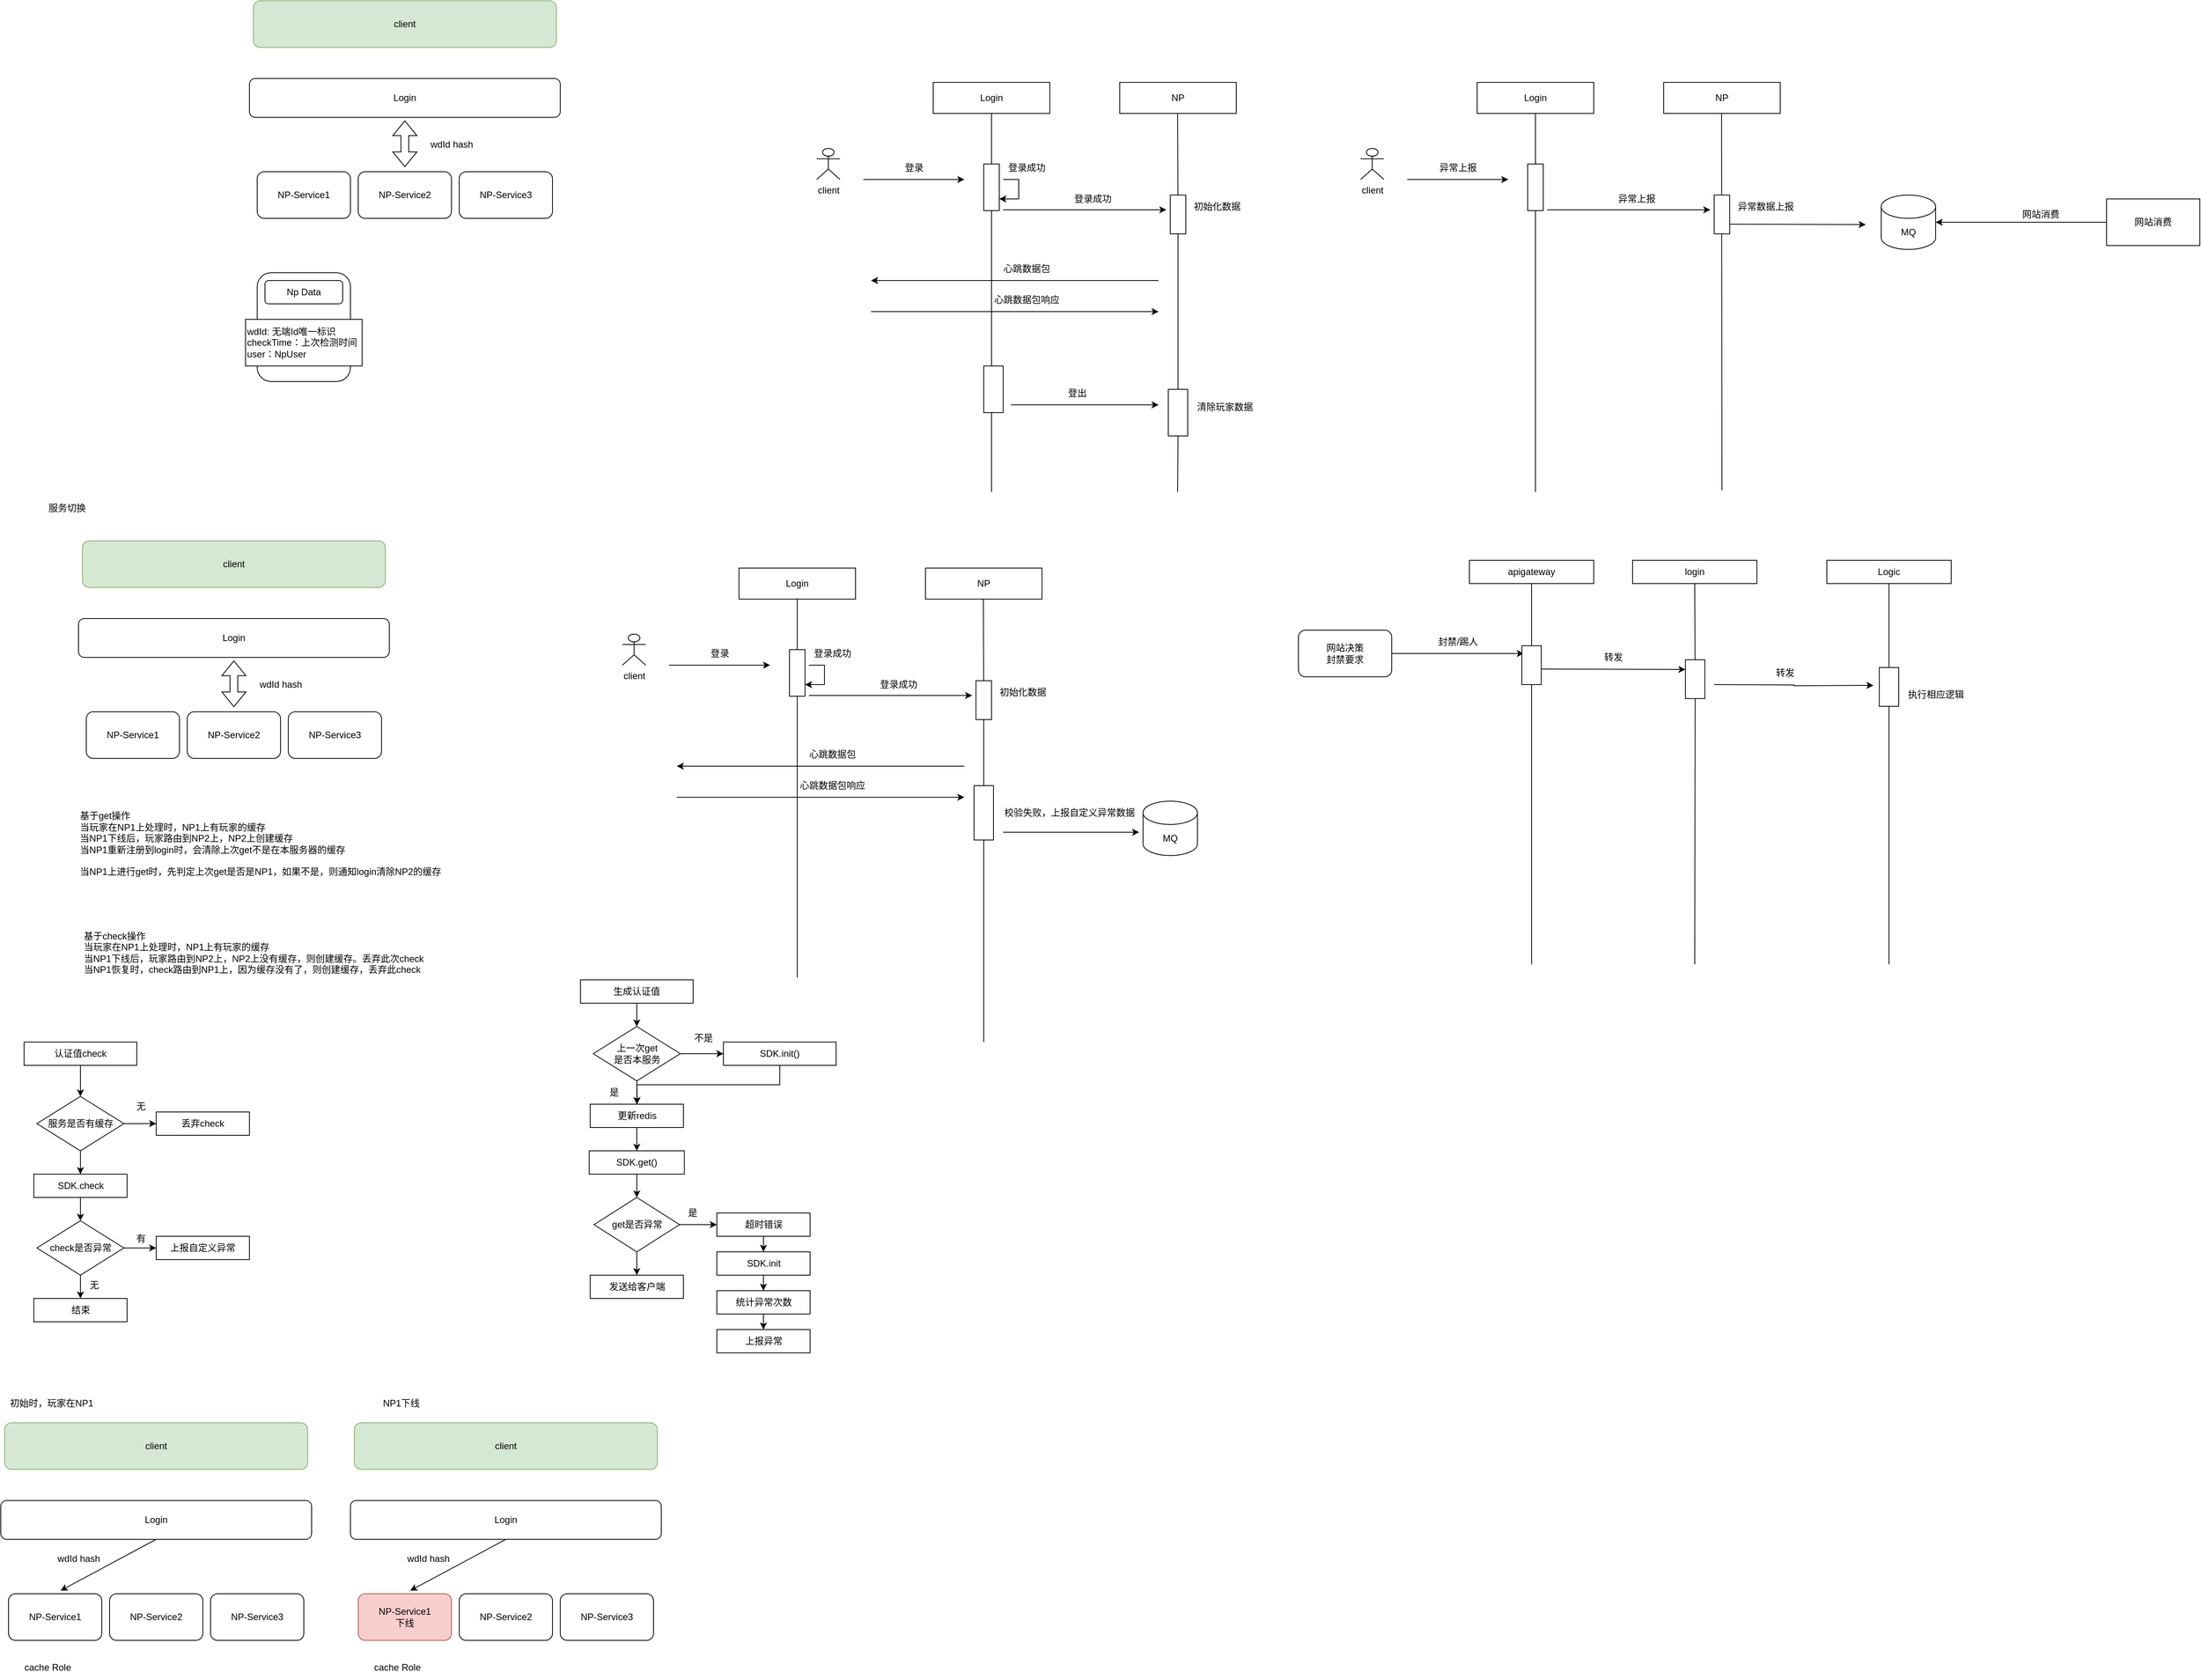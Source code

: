 <mxfile version="22.0.4" type="github">
  <diagram name="第 1 页" id="m8Y2bPKccs0BhpPyB7dn">
    <mxGraphModel dx="1434" dy="758" grid="1" gridSize="10" guides="1" tooltips="1" connect="1" arrows="1" fold="1" page="1" pageScale="1" pageWidth="4681" pageHeight="3300" math="0" shadow="0">
      <root>
        <mxCell id="0" />
        <mxCell id="1" parent="0" />
        <mxCell id="TbUIRS5alaqaaHzp_Mkm-1" value="Login" style="rounded=1;whiteSpace=wrap;html=1;" parent="1" vertex="1">
          <mxGeometry x="440" y="190" width="400" height="50" as="geometry" />
        </mxCell>
        <mxCell id="TbUIRS5alaqaaHzp_Mkm-2" value="NP-Service1" style="rounded=1;whiteSpace=wrap;html=1;" parent="1" vertex="1">
          <mxGeometry x="450" y="310" width="120" height="60" as="geometry" />
        </mxCell>
        <mxCell id="TbUIRS5alaqaaHzp_Mkm-3" value="NP-Service2" style="rounded=1;whiteSpace=wrap;html=1;" parent="1" vertex="1">
          <mxGeometry x="580" y="310" width="120" height="60" as="geometry" />
        </mxCell>
        <mxCell id="TbUIRS5alaqaaHzp_Mkm-4" value="NP-Service3" style="rounded=1;whiteSpace=wrap;html=1;" parent="1" vertex="1">
          <mxGeometry x="710" y="310" width="120" height="60" as="geometry" />
        </mxCell>
        <mxCell id="TbUIRS5alaqaaHzp_Mkm-6" value="" style="shape=flexArrow;endArrow=classic;startArrow=classic;html=1;rounded=0;entryX=0.5;entryY=1;entryDx=0;entryDy=0;" parent="1" edge="1">
          <mxGeometry width="100" height="100" relative="1" as="geometry">
            <mxPoint x="640" y="304" as="sourcePoint" />
            <mxPoint x="640" y="244" as="targetPoint" />
          </mxGeometry>
        </mxCell>
        <mxCell id="TbUIRS5alaqaaHzp_Mkm-7" value="wdId hash" style="text;html=1;align=center;verticalAlign=middle;resizable=0;points=[];autosize=1;strokeColor=none;fillColor=none;" parent="1" vertex="1">
          <mxGeometry x="660" y="260" width="80" height="30" as="geometry" />
        </mxCell>
        <mxCell id="TbUIRS5alaqaaHzp_Mkm-9" value="" style="rounded=1;whiteSpace=wrap;html=1;" parent="1" vertex="1">
          <mxGeometry x="450" y="440" width="120" height="140" as="geometry" />
        </mxCell>
        <mxCell id="TbUIRS5alaqaaHzp_Mkm-10" value="Np Data" style="rounded=1;whiteSpace=wrap;html=1;" parent="1" vertex="1">
          <mxGeometry x="460" y="450" width="100" height="30" as="geometry" />
        </mxCell>
        <mxCell id="TbUIRS5alaqaaHzp_Mkm-11" value="wdId: 无端Id唯一标识&lt;br&gt;checkTime：上次检测时间&lt;br&gt;user：NpUser" style="whiteSpace=wrap;html=1;align=left;" parent="1" vertex="1">
          <mxGeometry x="435" y="500" width="150" height="60" as="geometry" />
        </mxCell>
        <mxCell id="TbUIRS5alaqaaHzp_Mkm-13" value="Login" style="rounded=0;whiteSpace=wrap;html=1;" parent="1" vertex="1">
          <mxGeometry x="1320" y="195" width="150" height="40" as="geometry" />
        </mxCell>
        <mxCell id="TbUIRS5alaqaaHzp_Mkm-14" value="NP" style="rounded=0;whiteSpace=wrap;html=1;" parent="1" vertex="1">
          <mxGeometry x="1560" y="195" width="150" height="40" as="geometry" />
        </mxCell>
        <mxCell id="TbUIRS5alaqaaHzp_Mkm-15" value="client" style="shape=umlActor;verticalLabelPosition=bottom;verticalAlign=top;html=1;outlineConnect=0;" parent="1" vertex="1">
          <mxGeometry x="1170" y="280" width="30" height="40" as="geometry" />
        </mxCell>
        <mxCell id="TbUIRS5alaqaaHzp_Mkm-17" value="" style="endArrow=none;html=1;rounded=0;entryX=0.5;entryY=1;entryDx=0;entryDy=0;" parent="1" source="TbUIRS5alaqaaHzp_Mkm-20" target="TbUIRS5alaqaaHzp_Mkm-13" edge="1">
          <mxGeometry width="50" height="50" relative="1" as="geometry">
            <mxPoint x="1395" y="722" as="sourcePoint" />
            <mxPoint x="1430" y="560" as="targetPoint" />
          </mxGeometry>
        </mxCell>
        <mxCell id="TbUIRS5alaqaaHzp_Mkm-18" value="" style="endArrow=none;html=1;rounded=0;entryX=0.5;entryY=1;entryDx=0;entryDy=0;" parent="1" source="TbUIRS5alaqaaHzp_Mkm-26" edge="1">
          <mxGeometry width="50" height="50" relative="1" as="geometry">
            <mxPoint x="1634.5" y="722" as="sourcePoint" />
            <mxPoint x="1634.5" y="235" as="targetPoint" />
          </mxGeometry>
        </mxCell>
        <mxCell id="TbUIRS5alaqaaHzp_Mkm-21" value="" style="endArrow=none;html=1;rounded=0;entryX=0.5;entryY=1;entryDx=0;entryDy=0;" parent="1" target="TbUIRS5alaqaaHzp_Mkm-20" edge="1">
          <mxGeometry width="50" height="50" relative="1" as="geometry">
            <mxPoint x="1395" y="722" as="sourcePoint" />
            <mxPoint x="1395" y="235" as="targetPoint" />
          </mxGeometry>
        </mxCell>
        <mxCell id="TbUIRS5alaqaaHzp_Mkm-20" value="" style="rounded=0;whiteSpace=wrap;html=1;" parent="1" vertex="1">
          <mxGeometry x="1385" y="300" width="20" height="60" as="geometry" />
        </mxCell>
        <mxCell id="TbUIRS5alaqaaHzp_Mkm-22" value="" style="endArrow=classic;html=1;rounded=0;" parent="1" edge="1">
          <mxGeometry width="50" height="50" relative="1" as="geometry">
            <mxPoint x="1230" y="320" as="sourcePoint" />
            <mxPoint x="1360" y="320" as="targetPoint" />
          </mxGeometry>
        </mxCell>
        <mxCell id="TbUIRS5alaqaaHzp_Mkm-23" value="登录" style="text;html=1;align=center;verticalAlign=middle;resizable=0;points=[];autosize=1;strokeColor=none;fillColor=none;" parent="1" vertex="1">
          <mxGeometry x="1270" y="290" width="50" height="30" as="geometry" />
        </mxCell>
        <mxCell id="TbUIRS5alaqaaHzp_Mkm-24" value="" style="endArrow=classic;html=1;rounded=0;edgeStyle=elbowEdgeStyle;entryX=1;entryY=0.75;entryDx=0;entryDy=0;" parent="1" target="TbUIRS5alaqaaHzp_Mkm-20" edge="1">
          <mxGeometry width="50" height="50" relative="1" as="geometry">
            <mxPoint x="1410" y="320" as="sourcePoint" />
            <mxPoint x="1440" y="350" as="targetPoint" />
            <Array as="points">
              <mxPoint x="1430" y="330" />
            </Array>
          </mxGeometry>
        </mxCell>
        <mxCell id="TbUIRS5alaqaaHzp_Mkm-25" value="登录成功" style="text;html=1;align=center;verticalAlign=middle;resizable=0;points=[];autosize=1;strokeColor=none;fillColor=none;" parent="1" vertex="1">
          <mxGeometry x="1405" y="290" width="70" height="30" as="geometry" />
        </mxCell>
        <mxCell id="TbUIRS5alaqaaHzp_Mkm-27" value="" style="endArrow=none;html=1;rounded=0;entryX=0.5;entryY=1;entryDx=0;entryDy=0;" parent="1" source="TbUIRS5alaqaaHzp_Mkm-40" target="TbUIRS5alaqaaHzp_Mkm-26" edge="1">
          <mxGeometry width="50" height="50" relative="1" as="geometry">
            <mxPoint x="1634.5" y="722" as="sourcePoint" />
            <mxPoint x="1634.5" y="235" as="targetPoint" />
          </mxGeometry>
        </mxCell>
        <mxCell id="TbUIRS5alaqaaHzp_Mkm-26" value="" style="rounded=0;whiteSpace=wrap;html=1;" parent="1" vertex="1">
          <mxGeometry x="1625" y="340" width="20" height="50" as="geometry" />
        </mxCell>
        <mxCell id="TbUIRS5alaqaaHzp_Mkm-28" value="" style="endArrow=classic;html=1;rounded=0;" parent="1" edge="1">
          <mxGeometry width="50" height="50" relative="1" as="geometry">
            <mxPoint x="1410" y="359" as="sourcePoint" />
            <mxPoint x="1620" y="359" as="targetPoint" />
          </mxGeometry>
        </mxCell>
        <mxCell id="TbUIRS5alaqaaHzp_Mkm-29" value="登录成功" style="text;html=1;align=center;verticalAlign=middle;resizable=0;points=[];autosize=1;strokeColor=none;fillColor=none;" parent="1" vertex="1">
          <mxGeometry x="1490" y="330" width="70" height="30" as="geometry" />
        </mxCell>
        <mxCell id="TbUIRS5alaqaaHzp_Mkm-30" value="初始化数据" style="text;html=1;align=center;verticalAlign=middle;resizable=0;points=[];autosize=1;strokeColor=none;fillColor=none;" parent="1" vertex="1">
          <mxGeometry x="1645" y="340" width="80" height="30" as="geometry" />
        </mxCell>
        <mxCell id="TbUIRS5alaqaaHzp_Mkm-31" value="" style="endArrow=classic;html=1;rounded=0;" parent="1" edge="1">
          <mxGeometry width="50" height="50" relative="1" as="geometry">
            <mxPoint x="1610" y="450" as="sourcePoint" />
            <mxPoint x="1240" y="450" as="targetPoint" />
          </mxGeometry>
        </mxCell>
        <mxCell id="TbUIRS5alaqaaHzp_Mkm-32" value="心跳数据包" style="text;html=1;align=center;verticalAlign=middle;resizable=0;points=[];autosize=1;strokeColor=none;fillColor=none;" parent="1" vertex="1">
          <mxGeometry x="1400" y="420" width="80" height="30" as="geometry" />
        </mxCell>
        <mxCell id="TbUIRS5alaqaaHzp_Mkm-33" value="" style="endArrow=classic;html=1;rounded=0;" parent="1" edge="1">
          <mxGeometry width="50" height="50" relative="1" as="geometry">
            <mxPoint x="1240" y="490" as="sourcePoint" />
            <mxPoint x="1610" y="490" as="targetPoint" />
          </mxGeometry>
        </mxCell>
        <mxCell id="TbUIRS5alaqaaHzp_Mkm-34" value="心跳数据包响应" style="text;html=1;align=center;verticalAlign=middle;resizable=0;points=[];autosize=1;strokeColor=none;fillColor=none;" parent="1" vertex="1">
          <mxGeometry x="1385" y="460" width="110" height="30" as="geometry" />
        </mxCell>
        <mxCell id="TbUIRS5alaqaaHzp_Mkm-36" value="" style="rounded=0;whiteSpace=wrap;html=1;" parent="1" vertex="1">
          <mxGeometry x="1385" y="560" width="25" height="60" as="geometry" />
        </mxCell>
        <mxCell id="TbUIRS5alaqaaHzp_Mkm-38" value="" style="endArrow=classic;html=1;rounded=0;" parent="1" edge="1">
          <mxGeometry width="50" height="50" relative="1" as="geometry">
            <mxPoint x="1420" y="610" as="sourcePoint" />
            <mxPoint x="1610" y="610" as="targetPoint" />
          </mxGeometry>
        </mxCell>
        <mxCell id="TbUIRS5alaqaaHzp_Mkm-39" value="登出" style="text;html=1;align=center;verticalAlign=middle;resizable=0;points=[];autosize=1;strokeColor=none;fillColor=none;" parent="1" vertex="1">
          <mxGeometry x="1480" y="580" width="50" height="30" as="geometry" />
        </mxCell>
        <mxCell id="TbUIRS5alaqaaHzp_Mkm-42" value="" style="endArrow=none;html=1;rounded=0;entryX=0.5;entryY=1;entryDx=0;entryDy=0;" parent="1" target="TbUIRS5alaqaaHzp_Mkm-40" edge="1">
          <mxGeometry width="50" height="50" relative="1" as="geometry">
            <mxPoint x="1634.5" y="722" as="sourcePoint" />
            <mxPoint x="1635" y="390" as="targetPoint" />
          </mxGeometry>
        </mxCell>
        <mxCell id="TbUIRS5alaqaaHzp_Mkm-40" value="" style="rounded=0;whiteSpace=wrap;html=1;" parent="1" vertex="1">
          <mxGeometry x="1622.5" y="590" width="25" height="60" as="geometry" />
        </mxCell>
        <mxCell id="TbUIRS5alaqaaHzp_Mkm-43" value="清除玩家数据" style="text;html=1;align=center;verticalAlign=middle;resizable=0;points=[];autosize=1;strokeColor=none;fillColor=none;" parent="1" vertex="1">
          <mxGeometry x="1645" y="598" width="100" height="30" as="geometry" />
        </mxCell>
        <mxCell id="TbUIRS5alaqaaHzp_Mkm-45" value="client" style="rounded=1;whiteSpace=wrap;html=1;fillColor=#d5e8d4;strokeColor=#82b366;" parent="1" vertex="1">
          <mxGeometry x="445" y="90" width="390" height="60" as="geometry" />
        </mxCell>
        <mxCell id="3ECNFXFE3xswvJg45IEQ-1" value="Login" style="rounded=0;whiteSpace=wrap;html=1;" vertex="1" parent="1">
          <mxGeometry x="2020" y="195" width="150" height="40" as="geometry" />
        </mxCell>
        <mxCell id="3ECNFXFE3xswvJg45IEQ-2" value="NP" style="rounded=0;whiteSpace=wrap;html=1;" vertex="1" parent="1">
          <mxGeometry x="2260" y="195" width="150" height="40" as="geometry" />
        </mxCell>
        <mxCell id="3ECNFXFE3xswvJg45IEQ-3" value="client" style="shape=umlActor;verticalLabelPosition=bottom;verticalAlign=top;html=1;outlineConnect=0;" vertex="1" parent="1">
          <mxGeometry x="1870" y="280" width="30" height="40" as="geometry" />
        </mxCell>
        <mxCell id="3ECNFXFE3xswvJg45IEQ-4" value="" style="endArrow=none;html=1;rounded=0;entryX=0.5;entryY=1;entryDx=0;entryDy=0;" edge="1" parent="1" source="3ECNFXFE3xswvJg45IEQ-7" target="3ECNFXFE3xswvJg45IEQ-1">
          <mxGeometry width="50" height="50" relative="1" as="geometry">
            <mxPoint x="2095" y="722" as="sourcePoint" />
            <mxPoint x="2130" y="560" as="targetPoint" />
          </mxGeometry>
        </mxCell>
        <mxCell id="3ECNFXFE3xswvJg45IEQ-5" value="" style="endArrow=none;html=1;rounded=0;entryX=0.5;entryY=1;entryDx=0;entryDy=0;" edge="1" parent="1">
          <mxGeometry width="50" height="50" relative="1" as="geometry">
            <mxPoint x="2335" y="720" as="sourcePoint" />
            <mxPoint x="2334.5" y="235" as="targetPoint" />
          </mxGeometry>
        </mxCell>
        <mxCell id="3ECNFXFE3xswvJg45IEQ-6" value="" style="endArrow=none;html=1;rounded=0;entryX=0.5;entryY=1;entryDx=0;entryDy=0;" edge="1" parent="1" target="3ECNFXFE3xswvJg45IEQ-7">
          <mxGeometry width="50" height="50" relative="1" as="geometry">
            <mxPoint x="2095" y="722" as="sourcePoint" />
            <mxPoint x="2095" y="235" as="targetPoint" />
          </mxGeometry>
        </mxCell>
        <mxCell id="3ECNFXFE3xswvJg45IEQ-7" value="" style="rounded=0;whiteSpace=wrap;html=1;" vertex="1" parent="1">
          <mxGeometry x="2085" y="300" width="20" height="60" as="geometry" />
        </mxCell>
        <mxCell id="3ECNFXFE3xswvJg45IEQ-8" value="" style="endArrow=classic;html=1;rounded=0;" edge="1" parent="1">
          <mxGeometry width="50" height="50" relative="1" as="geometry">
            <mxPoint x="1930" y="320" as="sourcePoint" />
            <mxPoint x="2060" y="320" as="targetPoint" />
          </mxGeometry>
        </mxCell>
        <mxCell id="3ECNFXFE3xswvJg45IEQ-9" value="异常上报" style="text;html=1;align=center;verticalAlign=middle;resizable=0;points=[];autosize=1;strokeColor=none;fillColor=none;" vertex="1" parent="1">
          <mxGeometry x="1960" y="290" width="70" height="30" as="geometry" />
        </mxCell>
        <mxCell id="3ECNFXFE3xswvJg45IEQ-13" value="" style="rounded=0;whiteSpace=wrap;html=1;" vertex="1" parent="1">
          <mxGeometry x="2325" y="340" width="20" height="50" as="geometry" />
        </mxCell>
        <mxCell id="3ECNFXFE3xswvJg45IEQ-14" value="" style="endArrow=classic;html=1;rounded=0;" edge="1" parent="1">
          <mxGeometry width="50" height="50" relative="1" as="geometry">
            <mxPoint x="2110" y="359" as="sourcePoint" />
            <mxPoint x="2320" y="359" as="targetPoint" />
          </mxGeometry>
        </mxCell>
        <mxCell id="3ECNFXFE3xswvJg45IEQ-15" value="异常上报" style="text;html=1;align=center;verticalAlign=middle;resizable=0;points=[];autosize=1;strokeColor=none;fillColor=none;" vertex="1" parent="1">
          <mxGeometry x="2190" y="330" width="70" height="30" as="geometry" />
        </mxCell>
        <mxCell id="3ECNFXFE3xswvJg45IEQ-16" value="异常数据上报" style="text;html=1;align=center;verticalAlign=middle;resizable=0;points=[];autosize=1;strokeColor=none;fillColor=none;" vertex="1" parent="1">
          <mxGeometry x="2341" y="340" width="100" height="30" as="geometry" />
        </mxCell>
        <mxCell id="3ECNFXFE3xswvJg45IEQ-27" value="" style="endArrow=classic;html=1;rounded=0;exitX=1;exitY=0.75;exitDx=0;exitDy=0;" edge="1" parent="1" source="3ECNFXFE3xswvJg45IEQ-13">
          <mxGeometry width="50" height="50" relative="1" as="geometry">
            <mxPoint x="2460" y="440" as="sourcePoint" />
            <mxPoint x="2520" y="378" as="targetPoint" />
          </mxGeometry>
        </mxCell>
        <mxCell id="3ECNFXFE3xswvJg45IEQ-28" value="MQ" style="shape=cylinder3;whiteSpace=wrap;html=1;boundedLbl=1;backgroundOutline=1;size=15;" vertex="1" parent="1">
          <mxGeometry x="2540" y="340" width="70" height="70" as="geometry" />
        </mxCell>
        <mxCell id="3ECNFXFE3xswvJg45IEQ-30" style="edgeStyle=orthogonalEdgeStyle;rounded=0;orthogonalLoop=1;jettySize=auto;html=1;exitX=0;exitY=0.5;exitDx=0;exitDy=0;" edge="1" parent="1" source="3ECNFXFE3xswvJg45IEQ-29" target="3ECNFXFE3xswvJg45IEQ-28">
          <mxGeometry relative="1" as="geometry">
            <Array as="points">
              <mxPoint x="2830" y="375" />
            </Array>
          </mxGeometry>
        </mxCell>
        <mxCell id="3ECNFXFE3xswvJg45IEQ-29" value="网站消费" style="rounded=0;whiteSpace=wrap;html=1;" vertex="1" parent="1">
          <mxGeometry x="2830" y="345" width="120" height="60" as="geometry" />
        </mxCell>
        <mxCell id="3ECNFXFE3xswvJg45IEQ-31" value="网站消费" style="text;html=1;align=center;verticalAlign=middle;resizable=0;points=[];autosize=1;strokeColor=none;fillColor=none;" vertex="1" parent="1">
          <mxGeometry x="2710" y="350" width="70" height="30" as="geometry" />
        </mxCell>
        <mxCell id="3ECNFXFE3xswvJg45IEQ-35" style="edgeStyle=orthogonalEdgeStyle;rounded=0;orthogonalLoop=1;jettySize=auto;html=1;exitX=1;exitY=0.5;exitDx=0;exitDy=0;" edge="1" parent="1" source="3ECNFXFE3xswvJg45IEQ-32">
          <mxGeometry relative="1" as="geometry">
            <mxPoint x="2080" y="930" as="targetPoint" />
          </mxGeometry>
        </mxCell>
        <mxCell id="3ECNFXFE3xswvJg45IEQ-32" value="网站决策&lt;br&gt;封禁要求" style="rounded=1;whiteSpace=wrap;html=1;" vertex="1" parent="1">
          <mxGeometry x="1790" y="900" width="120" height="60" as="geometry" />
        </mxCell>
        <mxCell id="3ECNFXFE3xswvJg45IEQ-33" value="apigateway" style="rounded=0;whiteSpace=wrap;html=1;" vertex="1" parent="1">
          <mxGeometry x="2010" y="810" width="160" height="30" as="geometry" />
        </mxCell>
        <mxCell id="3ECNFXFE3xswvJg45IEQ-34" value="" style="endArrow=none;html=1;rounded=0;entryX=0.5;entryY=1;entryDx=0;entryDy=0;" edge="1" parent="1" source="3ECNFXFE3xswvJg45IEQ-42" target="3ECNFXFE3xswvJg45IEQ-33">
          <mxGeometry width="50" height="50" relative="1" as="geometry">
            <mxPoint x="2090" y="1330" as="sourcePoint" />
            <mxPoint x="2060" y="1010" as="targetPoint" />
          </mxGeometry>
        </mxCell>
        <mxCell id="3ECNFXFE3xswvJg45IEQ-36" value="login" style="rounded=0;whiteSpace=wrap;html=1;" vertex="1" parent="1">
          <mxGeometry x="2220" y="810" width="160" height="30" as="geometry" />
        </mxCell>
        <mxCell id="3ECNFXFE3xswvJg45IEQ-37" value="" style="endArrow=none;html=1;rounded=0;entryX=0.5;entryY=1;entryDx=0;entryDy=0;" edge="1" parent="1" target="3ECNFXFE3xswvJg45IEQ-36" source="3ECNFXFE3xswvJg45IEQ-45">
          <mxGeometry width="50" height="50" relative="1" as="geometry">
            <mxPoint x="2300" y="1330" as="sourcePoint" />
            <mxPoint x="2270" y="1010" as="targetPoint" />
          </mxGeometry>
        </mxCell>
        <mxCell id="3ECNFXFE3xswvJg45IEQ-39" value="Logic" style="rounded=0;whiteSpace=wrap;html=1;" vertex="1" parent="1">
          <mxGeometry x="2470" y="810" width="160" height="30" as="geometry" />
        </mxCell>
        <mxCell id="3ECNFXFE3xswvJg45IEQ-40" value="" style="endArrow=none;html=1;rounded=0;entryX=0.5;entryY=1;entryDx=0;entryDy=0;" edge="1" parent="1" target="3ECNFXFE3xswvJg45IEQ-39">
          <mxGeometry width="50" height="50" relative="1" as="geometry">
            <mxPoint x="2550" y="1330" as="sourcePoint" />
            <mxPoint x="2520" y="1010" as="targetPoint" />
          </mxGeometry>
        </mxCell>
        <mxCell id="3ECNFXFE3xswvJg45IEQ-41" value="封禁/踢人" style="text;html=1;align=center;verticalAlign=middle;resizable=0;points=[];autosize=1;strokeColor=none;fillColor=none;" vertex="1" parent="1">
          <mxGeometry x="1960" y="900" width="70" height="30" as="geometry" />
        </mxCell>
        <mxCell id="3ECNFXFE3xswvJg45IEQ-43" value="" style="endArrow=none;html=1;rounded=0;entryX=0.5;entryY=1;entryDx=0;entryDy=0;" edge="1" parent="1" target="3ECNFXFE3xswvJg45IEQ-42">
          <mxGeometry width="50" height="50" relative="1" as="geometry">
            <mxPoint x="2090" y="1330" as="sourcePoint" />
            <mxPoint x="2090" y="840" as="targetPoint" />
          </mxGeometry>
        </mxCell>
        <mxCell id="3ECNFXFE3xswvJg45IEQ-42" value="" style="rounded=0;whiteSpace=wrap;html=1;" vertex="1" parent="1">
          <mxGeometry x="2077.5" y="920" width="25" height="50" as="geometry" />
        </mxCell>
        <mxCell id="3ECNFXFE3xswvJg45IEQ-44" style="edgeStyle=orthogonalEdgeStyle;rounded=0;orthogonalLoop=1;jettySize=auto;html=1;exitX=1;exitY=0.5;exitDx=0;exitDy=0;entryX=0;entryY=0.25;entryDx=0;entryDy=0;" edge="1" parent="1" target="3ECNFXFE3xswvJg45IEQ-45">
          <mxGeometry relative="1" as="geometry">
            <mxPoint x="2272.5" y="950" as="targetPoint" />
            <mxPoint x="2102.5" y="950" as="sourcePoint" />
          </mxGeometry>
        </mxCell>
        <mxCell id="3ECNFXFE3xswvJg45IEQ-47" value="" style="endArrow=none;html=1;rounded=0;entryX=0.5;entryY=1;entryDx=0;entryDy=0;" edge="1" parent="1" target="3ECNFXFE3xswvJg45IEQ-45">
          <mxGeometry width="50" height="50" relative="1" as="geometry">
            <mxPoint x="2300" y="1330" as="sourcePoint" />
            <mxPoint x="2300" y="840" as="targetPoint" />
          </mxGeometry>
        </mxCell>
        <mxCell id="3ECNFXFE3xswvJg45IEQ-45" value="" style="rounded=0;whiteSpace=wrap;html=1;" vertex="1" parent="1">
          <mxGeometry x="2288" y="938" width="25" height="50" as="geometry" />
        </mxCell>
        <mxCell id="3ECNFXFE3xswvJg45IEQ-48" value="" style="rounded=0;whiteSpace=wrap;html=1;" vertex="1" parent="1">
          <mxGeometry x="2537.5" y="948" width="25" height="50" as="geometry" />
        </mxCell>
        <mxCell id="3ECNFXFE3xswvJg45IEQ-49" value="转发" style="text;html=1;align=center;verticalAlign=middle;resizable=0;points=[];autosize=1;strokeColor=none;fillColor=none;" vertex="1" parent="1">
          <mxGeometry x="2170" y="920" width="50" height="30" as="geometry" />
        </mxCell>
        <mxCell id="3ECNFXFE3xswvJg45IEQ-51" style="edgeStyle=orthogonalEdgeStyle;rounded=0;orthogonalLoop=1;jettySize=auto;html=1;exitX=1;exitY=0.5;exitDx=0;exitDy=0;" edge="1" parent="1">
          <mxGeometry relative="1" as="geometry">
            <mxPoint x="2530" y="971" as="targetPoint" />
            <mxPoint x="2325" y="970" as="sourcePoint" />
          </mxGeometry>
        </mxCell>
        <mxCell id="3ECNFXFE3xswvJg45IEQ-52" value="转发" style="text;html=1;align=center;verticalAlign=middle;resizable=0;points=[];autosize=1;strokeColor=none;fillColor=none;" vertex="1" parent="1">
          <mxGeometry x="2391" y="940" width="50" height="30" as="geometry" />
        </mxCell>
        <mxCell id="3ECNFXFE3xswvJg45IEQ-53" value="执行相应逻辑" style="text;html=1;align=center;verticalAlign=middle;resizable=0;points=[];autosize=1;strokeColor=none;fillColor=none;" vertex="1" parent="1">
          <mxGeometry x="2560" y="968" width="100" height="30" as="geometry" />
        </mxCell>
        <mxCell id="3ECNFXFE3xswvJg45IEQ-54" value="Login" style="rounded=0;whiteSpace=wrap;html=1;" vertex="1" parent="1">
          <mxGeometry x="1070" y="820" width="150" height="40" as="geometry" />
        </mxCell>
        <mxCell id="3ECNFXFE3xswvJg45IEQ-55" value="NP" style="rounded=0;whiteSpace=wrap;html=1;" vertex="1" parent="1">
          <mxGeometry x="1310" y="820" width="150" height="40" as="geometry" />
        </mxCell>
        <mxCell id="3ECNFXFE3xswvJg45IEQ-56" value="client" style="shape=umlActor;verticalLabelPosition=bottom;verticalAlign=top;html=1;outlineConnect=0;" vertex="1" parent="1">
          <mxGeometry x="920" y="905" width="30" height="40" as="geometry" />
        </mxCell>
        <mxCell id="3ECNFXFE3xswvJg45IEQ-57" value="" style="endArrow=none;html=1;rounded=0;entryX=0.5;entryY=1;entryDx=0;entryDy=0;" edge="1" parent="1" source="3ECNFXFE3xswvJg45IEQ-60" target="3ECNFXFE3xswvJg45IEQ-54">
          <mxGeometry width="50" height="50" relative="1" as="geometry">
            <mxPoint x="1145" y="1347" as="sourcePoint" />
            <mxPoint x="1180" y="1185" as="targetPoint" />
          </mxGeometry>
        </mxCell>
        <mxCell id="3ECNFXFE3xswvJg45IEQ-58" value="" style="endArrow=none;html=1;rounded=0;entryX=0.5;entryY=1;entryDx=0;entryDy=0;" edge="1" parent="1" source="3ECNFXFE3xswvJg45IEQ-66">
          <mxGeometry width="50" height="50" relative="1" as="geometry">
            <mxPoint x="1384.5" y="1347" as="sourcePoint" />
            <mxPoint x="1384.5" y="860" as="targetPoint" />
          </mxGeometry>
        </mxCell>
        <mxCell id="3ECNFXFE3xswvJg45IEQ-59" value="" style="endArrow=none;html=1;rounded=0;entryX=0.5;entryY=1;entryDx=0;entryDy=0;" edge="1" parent="1" target="3ECNFXFE3xswvJg45IEQ-60">
          <mxGeometry width="50" height="50" relative="1" as="geometry">
            <mxPoint x="1145" y="1347" as="sourcePoint" />
            <mxPoint x="1145" y="860" as="targetPoint" />
          </mxGeometry>
        </mxCell>
        <mxCell id="3ECNFXFE3xswvJg45IEQ-60" value="" style="rounded=0;whiteSpace=wrap;html=1;" vertex="1" parent="1">
          <mxGeometry x="1135" y="925" width="20" height="60" as="geometry" />
        </mxCell>
        <mxCell id="3ECNFXFE3xswvJg45IEQ-61" value="" style="endArrow=classic;html=1;rounded=0;" edge="1" parent="1">
          <mxGeometry width="50" height="50" relative="1" as="geometry">
            <mxPoint x="980" y="945" as="sourcePoint" />
            <mxPoint x="1110" y="945" as="targetPoint" />
          </mxGeometry>
        </mxCell>
        <mxCell id="3ECNFXFE3xswvJg45IEQ-62" value="登录" style="text;html=1;align=center;verticalAlign=middle;resizable=0;points=[];autosize=1;strokeColor=none;fillColor=none;" vertex="1" parent="1">
          <mxGeometry x="1020" y="915" width="50" height="30" as="geometry" />
        </mxCell>
        <mxCell id="3ECNFXFE3xswvJg45IEQ-63" value="" style="endArrow=classic;html=1;rounded=0;edgeStyle=elbowEdgeStyle;entryX=1;entryY=0.75;entryDx=0;entryDy=0;" edge="1" parent="1" target="3ECNFXFE3xswvJg45IEQ-60">
          <mxGeometry width="50" height="50" relative="1" as="geometry">
            <mxPoint x="1160" y="945" as="sourcePoint" />
            <mxPoint x="1190" y="975" as="targetPoint" />
            <Array as="points">
              <mxPoint x="1180" y="955" />
            </Array>
          </mxGeometry>
        </mxCell>
        <mxCell id="3ECNFXFE3xswvJg45IEQ-64" value="登录成功" style="text;html=1;align=center;verticalAlign=middle;resizable=0;points=[];autosize=1;strokeColor=none;fillColor=none;" vertex="1" parent="1">
          <mxGeometry x="1155" y="915" width="70" height="30" as="geometry" />
        </mxCell>
        <mxCell id="3ECNFXFE3xswvJg45IEQ-65" value="" style="endArrow=none;html=1;rounded=0;entryX=0.5;entryY=1;entryDx=0;entryDy=0;" edge="1" parent="1" source="3ECNFXFE3xswvJg45IEQ-80" target="3ECNFXFE3xswvJg45IEQ-66">
          <mxGeometry width="50" height="50" relative="1" as="geometry">
            <mxPoint x="1385" y="1430" as="sourcePoint" />
            <mxPoint x="1384.5" y="860" as="targetPoint" />
          </mxGeometry>
        </mxCell>
        <mxCell id="3ECNFXFE3xswvJg45IEQ-66" value="" style="rounded=0;whiteSpace=wrap;html=1;" vertex="1" parent="1">
          <mxGeometry x="1375" y="965" width="20" height="50" as="geometry" />
        </mxCell>
        <mxCell id="3ECNFXFE3xswvJg45IEQ-67" value="" style="endArrow=classic;html=1;rounded=0;" edge="1" parent="1">
          <mxGeometry width="50" height="50" relative="1" as="geometry">
            <mxPoint x="1160" y="984" as="sourcePoint" />
            <mxPoint x="1370" y="984" as="targetPoint" />
          </mxGeometry>
        </mxCell>
        <mxCell id="3ECNFXFE3xswvJg45IEQ-68" value="登录成功" style="text;html=1;align=center;verticalAlign=middle;resizable=0;points=[];autosize=1;strokeColor=none;fillColor=none;" vertex="1" parent="1">
          <mxGeometry x="1240" y="955" width="70" height="30" as="geometry" />
        </mxCell>
        <mxCell id="3ECNFXFE3xswvJg45IEQ-69" value="初始化数据" style="text;html=1;align=center;verticalAlign=middle;resizable=0;points=[];autosize=1;strokeColor=none;fillColor=none;" vertex="1" parent="1">
          <mxGeometry x="1395" y="965" width="80" height="30" as="geometry" />
        </mxCell>
        <mxCell id="3ECNFXFE3xswvJg45IEQ-70" value="" style="endArrow=classic;html=1;rounded=0;" edge="1" parent="1">
          <mxGeometry width="50" height="50" relative="1" as="geometry">
            <mxPoint x="1360" y="1075" as="sourcePoint" />
            <mxPoint x="990" y="1075" as="targetPoint" />
          </mxGeometry>
        </mxCell>
        <mxCell id="3ECNFXFE3xswvJg45IEQ-71" value="心跳数据包" style="text;html=1;align=center;verticalAlign=middle;resizable=0;points=[];autosize=1;strokeColor=none;fillColor=none;" vertex="1" parent="1">
          <mxGeometry x="1150" y="1045" width="80" height="30" as="geometry" />
        </mxCell>
        <mxCell id="3ECNFXFE3xswvJg45IEQ-72" value="" style="endArrow=classic;html=1;rounded=0;" edge="1" parent="1">
          <mxGeometry width="50" height="50" relative="1" as="geometry">
            <mxPoint x="990" y="1115" as="sourcePoint" />
            <mxPoint x="1360" y="1115" as="targetPoint" />
          </mxGeometry>
        </mxCell>
        <mxCell id="3ECNFXFE3xswvJg45IEQ-73" value="心跳数据包响应" style="text;html=1;align=center;verticalAlign=middle;resizable=0;points=[];autosize=1;strokeColor=none;fillColor=none;" vertex="1" parent="1">
          <mxGeometry x="1135" y="1085" width="110" height="30" as="geometry" />
        </mxCell>
        <mxCell id="3ECNFXFE3xswvJg45IEQ-81" value="" style="endArrow=none;html=1;rounded=0;entryX=0.5;entryY=1;entryDx=0;entryDy=0;" edge="1" parent="1" target="3ECNFXFE3xswvJg45IEQ-80">
          <mxGeometry width="50" height="50" relative="1" as="geometry">
            <mxPoint x="1385" y="1430" as="sourcePoint" />
            <mxPoint x="1385" y="1015" as="targetPoint" />
          </mxGeometry>
        </mxCell>
        <mxCell id="3ECNFXFE3xswvJg45IEQ-80" value="" style="rounded=0;whiteSpace=wrap;html=1;" vertex="1" parent="1">
          <mxGeometry x="1372.5" y="1100" width="25" height="70" as="geometry" />
        </mxCell>
        <mxCell id="3ECNFXFE3xswvJg45IEQ-82" value="校验失败，上报自定义异常数据" style="text;html=1;align=center;verticalAlign=middle;resizable=0;points=[];autosize=1;strokeColor=none;fillColor=none;" vertex="1" parent="1">
          <mxGeometry x="1400" y="1120" width="190" height="30" as="geometry" />
        </mxCell>
        <mxCell id="3ECNFXFE3xswvJg45IEQ-86" value="Login" style="rounded=1;whiteSpace=wrap;html=1;" vertex="1" parent="1">
          <mxGeometry x="220" y="885" width="400" height="50" as="geometry" />
        </mxCell>
        <mxCell id="3ECNFXFE3xswvJg45IEQ-87" value="NP-Service1" style="rounded=1;whiteSpace=wrap;html=1;" vertex="1" parent="1">
          <mxGeometry x="230" y="1005" width="120" height="60" as="geometry" />
        </mxCell>
        <mxCell id="3ECNFXFE3xswvJg45IEQ-88" value="NP-Service2" style="rounded=1;whiteSpace=wrap;html=1;" vertex="1" parent="1">
          <mxGeometry x="360" y="1005" width="120" height="60" as="geometry" />
        </mxCell>
        <mxCell id="3ECNFXFE3xswvJg45IEQ-89" value="NP-Service3" style="rounded=1;whiteSpace=wrap;html=1;" vertex="1" parent="1">
          <mxGeometry x="490" y="1005" width="120" height="60" as="geometry" />
        </mxCell>
        <mxCell id="3ECNFXFE3xswvJg45IEQ-90" value="" style="shape=flexArrow;endArrow=classic;startArrow=classic;html=1;rounded=0;entryX=0.5;entryY=1;entryDx=0;entryDy=0;" edge="1" parent="1">
          <mxGeometry width="100" height="100" relative="1" as="geometry">
            <mxPoint x="420" y="999" as="sourcePoint" />
            <mxPoint x="420" y="939" as="targetPoint" />
          </mxGeometry>
        </mxCell>
        <mxCell id="3ECNFXFE3xswvJg45IEQ-91" value="wdId hash" style="text;html=1;align=center;verticalAlign=middle;resizable=0;points=[];autosize=1;strokeColor=none;fillColor=none;" vertex="1" parent="1">
          <mxGeometry x="440" y="955" width="80" height="30" as="geometry" />
        </mxCell>
        <mxCell id="3ECNFXFE3xswvJg45IEQ-92" value="client" style="rounded=1;whiteSpace=wrap;html=1;fillColor=#d5e8d4;strokeColor=#82b366;" vertex="1" parent="1">
          <mxGeometry x="225" y="785" width="390" height="60" as="geometry" />
        </mxCell>
        <mxCell id="3ECNFXFE3xswvJg45IEQ-93" value="服务切换" style="text;html=1;align=center;verticalAlign=middle;resizable=0;points=[];autosize=1;strokeColor=none;fillColor=none;" vertex="1" parent="1">
          <mxGeometry x="170" y="728" width="70" height="30" as="geometry" />
        </mxCell>
        <mxCell id="3ECNFXFE3xswvJg45IEQ-94" value="基于get操作&lt;br&gt;当玩家在NP1上处理时，NP1上有玩家的缓存&lt;br&gt;当NP1下线后，玩家路由到NP2上，NP2上创建缓存&lt;br&gt;当NP1重新注册到login时，会清除上次get不是在本服务器的缓存&lt;br&gt;&lt;br&gt;当NP1上进行get时，先判定上次get是否是NP1，如果不是，则通知login清除NP2的缓存" style="text;html=1;align=left;verticalAlign=middle;resizable=0;points=[];autosize=1;strokeColor=none;fillColor=none;" vertex="1" parent="1">
          <mxGeometry x="220" y="1125" width="490" height="100" as="geometry" />
        </mxCell>
        <mxCell id="3ECNFXFE3xswvJg45IEQ-95" value="基于check操作&lt;br&gt;当玩家在NP1上处理时，NP1上有玩家的缓存&lt;br&gt;当NP1下线后，玩家路由到NP2上，NP2上没有缓存，则创建缓存。丢弃此次check&lt;br&gt;当NP1恢复时，check路由到NP1上，因为缓存没有了，则创建缓存，丢弃此check" style="text;html=1;align=left;verticalAlign=middle;resizable=0;points=[];autosize=1;strokeColor=none;fillColor=none;" vertex="1" parent="1">
          <mxGeometry x="225" y="1280" width="460" height="70" as="geometry" />
        </mxCell>
        <mxCell id="3ECNFXFE3xswvJg45IEQ-113" style="edgeStyle=orthogonalEdgeStyle;rounded=0;orthogonalLoop=1;jettySize=auto;html=1;exitX=0.5;exitY=1;exitDx=0;exitDy=0;entryX=0.5;entryY=0;entryDx=0;entryDy=0;" edge="1" parent="1" source="3ECNFXFE3xswvJg45IEQ-96" target="3ECNFXFE3xswvJg45IEQ-100">
          <mxGeometry relative="1" as="geometry" />
        </mxCell>
        <mxCell id="3ECNFXFE3xswvJg45IEQ-96" value="生成认证值" style="rounded=0;whiteSpace=wrap;html=1;" vertex="1" parent="1">
          <mxGeometry x="866" y="1350" width="145" height="30" as="geometry" />
        </mxCell>
        <mxCell id="3ECNFXFE3xswvJg45IEQ-98" value="" style="endArrow=classic;html=1;rounded=0;exitX=1;exitY=0.75;exitDx=0;exitDy=0;" edge="1" parent="1">
          <mxGeometry width="50" height="50" relative="1" as="geometry">
            <mxPoint x="1410" y="1160" as="sourcePoint" />
            <mxPoint x="1585" y="1160" as="targetPoint" />
          </mxGeometry>
        </mxCell>
        <mxCell id="3ECNFXFE3xswvJg45IEQ-99" value="MQ" style="shape=cylinder3;whiteSpace=wrap;html=1;boundedLbl=1;backgroundOutline=1;size=15;" vertex="1" parent="1">
          <mxGeometry x="1590" y="1120" width="70" height="70" as="geometry" />
        </mxCell>
        <mxCell id="3ECNFXFE3xswvJg45IEQ-114" style="edgeStyle=orthogonalEdgeStyle;rounded=0;orthogonalLoop=1;jettySize=auto;html=1;exitX=1;exitY=0.5;exitDx=0;exitDy=0;" edge="1" parent="1" source="3ECNFXFE3xswvJg45IEQ-100" target="3ECNFXFE3xswvJg45IEQ-111">
          <mxGeometry relative="1" as="geometry" />
        </mxCell>
        <mxCell id="3ECNFXFE3xswvJg45IEQ-117" style="edgeStyle=orthogonalEdgeStyle;rounded=0;orthogonalLoop=1;jettySize=auto;html=1;exitX=0.5;exitY=1;exitDx=0;exitDy=0;" edge="1" parent="1" source="3ECNFXFE3xswvJg45IEQ-100">
          <mxGeometry relative="1" as="geometry">
            <mxPoint x="939" y="1510" as="targetPoint" />
          </mxGeometry>
        </mxCell>
        <mxCell id="3ECNFXFE3xswvJg45IEQ-100" value="上一次get&lt;br&gt;是否本服务" style="rhombus;whiteSpace=wrap;html=1;" vertex="1" parent="1">
          <mxGeometry x="882.5" y="1410" width="112" height="70" as="geometry" />
        </mxCell>
        <mxCell id="3ECNFXFE3xswvJg45IEQ-120" style="edgeStyle=orthogonalEdgeStyle;rounded=0;orthogonalLoop=1;jettySize=auto;html=1;exitX=0.5;exitY=1;exitDx=0;exitDy=0;entryX=0.5;entryY=0;entryDx=0;entryDy=0;" edge="1" parent="1" source="3ECNFXFE3xswvJg45IEQ-102" target="3ECNFXFE3xswvJg45IEQ-104">
          <mxGeometry relative="1" as="geometry" />
        </mxCell>
        <mxCell id="3ECNFXFE3xswvJg45IEQ-102" value="SDK.get()" style="rounded=0;whiteSpace=wrap;html=1;" vertex="1" parent="1">
          <mxGeometry x="877.25" y="1570" width="122.5" height="30" as="geometry" />
        </mxCell>
        <mxCell id="3ECNFXFE3xswvJg45IEQ-121" style="edgeStyle=orthogonalEdgeStyle;rounded=0;orthogonalLoop=1;jettySize=auto;html=1;exitX=1;exitY=0.5;exitDx=0;exitDy=0;" edge="1" parent="1" source="3ECNFXFE3xswvJg45IEQ-104" target="3ECNFXFE3xswvJg45IEQ-107">
          <mxGeometry relative="1" as="geometry" />
        </mxCell>
        <mxCell id="3ECNFXFE3xswvJg45IEQ-123" style="edgeStyle=orthogonalEdgeStyle;rounded=0;orthogonalLoop=1;jettySize=auto;html=1;exitX=0.5;exitY=1;exitDx=0;exitDy=0;" edge="1" parent="1" source="3ECNFXFE3xswvJg45IEQ-104" target="3ECNFXFE3xswvJg45IEQ-106">
          <mxGeometry relative="1" as="geometry" />
        </mxCell>
        <mxCell id="3ECNFXFE3xswvJg45IEQ-104" value="get是否异常" style="rhombus;whiteSpace=wrap;html=1;" vertex="1" parent="1">
          <mxGeometry x="883.5" y="1630" width="110" height="70" as="geometry" />
        </mxCell>
        <mxCell id="3ECNFXFE3xswvJg45IEQ-119" style="edgeStyle=orthogonalEdgeStyle;rounded=0;orthogonalLoop=1;jettySize=auto;html=1;exitX=0.5;exitY=1;exitDx=0;exitDy=0;" edge="1" parent="1" source="3ECNFXFE3xswvJg45IEQ-105" target="3ECNFXFE3xswvJg45IEQ-102">
          <mxGeometry relative="1" as="geometry" />
        </mxCell>
        <mxCell id="3ECNFXFE3xswvJg45IEQ-105" value="更新redis" style="rounded=0;whiteSpace=wrap;html=1;" vertex="1" parent="1">
          <mxGeometry x="878.5" y="1510" width="120" height="30" as="geometry" />
        </mxCell>
        <mxCell id="3ECNFXFE3xswvJg45IEQ-106" value="发送给客户端" style="rounded=0;whiteSpace=wrap;html=1;" vertex="1" parent="1">
          <mxGeometry x="878.5" y="1730" width="120" height="30" as="geometry" />
        </mxCell>
        <mxCell id="3ECNFXFE3xswvJg45IEQ-124" style="edgeStyle=orthogonalEdgeStyle;rounded=0;orthogonalLoop=1;jettySize=auto;html=1;exitX=0.5;exitY=1;exitDx=0;exitDy=0;entryX=0.5;entryY=0;entryDx=0;entryDy=0;" edge="1" parent="1" source="3ECNFXFE3xswvJg45IEQ-107" target="3ECNFXFE3xswvJg45IEQ-108">
          <mxGeometry relative="1" as="geometry" />
        </mxCell>
        <mxCell id="3ECNFXFE3xswvJg45IEQ-107" value="超时错误" style="rounded=0;whiteSpace=wrap;html=1;" vertex="1" parent="1">
          <mxGeometry x="1041.5" y="1650" width="120" height="30" as="geometry" />
        </mxCell>
        <mxCell id="3ECNFXFE3xswvJg45IEQ-125" style="edgeStyle=orthogonalEdgeStyle;rounded=0;orthogonalLoop=1;jettySize=auto;html=1;exitX=0.5;exitY=1;exitDx=0;exitDy=0;entryX=0.5;entryY=0;entryDx=0;entryDy=0;" edge="1" parent="1" source="3ECNFXFE3xswvJg45IEQ-108" target="3ECNFXFE3xswvJg45IEQ-110">
          <mxGeometry relative="1" as="geometry" />
        </mxCell>
        <mxCell id="3ECNFXFE3xswvJg45IEQ-108" value="SDK.init" style="rounded=0;whiteSpace=wrap;html=1;" vertex="1" parent="1">
          <mxGeometry x="1041.5" y="1700" width="120" height="30" as="geometry" />
        </mxCell>
        <mxCell id="3ECNFXFE3xswvJg45IEQ-109" value="上报异常" style="rounded=0;whiteSpace=wrap;html=1;" vertex="1" parent="1">
          <mxGeometry x="1041.5" y="1800" width="120" height="30" as="geometry" />
        </mxCell>
        <mxCell id="3ECNFXFE3xswvJg45IEQ-126" style="edgeStyle=orthogonalEdgeStyle;rounded=0;orthogonalLoop=1;jettySize=auto;html=1;exitX=0.5;exitY=1;exitDx=0;exitDy=0;entryX=0.5;entryY=0;entryDx=0;entryDy=0;" edge="1" parent="1" source="3ECNFXFE3xswvJg45IEQ-110" target="3ECNFXFE3xswvJg45IEQ-109">
          <mxGeometry relative="1" as="geometry" />
        </mxCell>
        <mxCell id="3ECNFXFE3xswvJg45IEQ-110" value="统计异常次数" style="rounded=0;whiteSpace=wrap;html=1;" vertex="1" parent="1">
          <mxGeometry x="1041.5" y="1750" width="120" height="30" as="geometry" />
        </mxCell>
        <mxCell id="3ECNFXFE3xswvJg45IEQ-116" style="edgeStyle=orthogonalEdgeStyle;rounded=0;orthogonalLoop=1;jettySize=auto;html=1;exitX=0.5;exitY=1;exitDx=0;exitDy=0;entryX=0.5;entryY=0;entryDx=0;entryDy=0;" edge="1" parent="1" source="3ECNFXFE3xswvJg45IEQ-111" target="3ECNFXFE3xswvJg45IEQ-105">
          <mxGeometry relative="1" as="geometry" />
        </mxCell>
        <mxCell id="3ECNFXFE3xswvJg45IEQ-111" value="SDK.init()" style="rounded=0;whiteSpace=wrap;html=1;" vertex="1" parent="1">
          <mxGeometry x="1050" y="1430" width="145" height="30" as="geometry" />
        </mxCell>
        <mxCell id="3ECNFXFE3xswvJg45IEQ-115" value="不是" style="text;html=1;align=center;verticalAlign=middle;resizable=0;points=[];autosize=1;strokeColor=none;fillColor=none;" vertex="1" parent="1">
          <mxGeometry x="998.5" y="1410" width="50" height="30" as="geometry" />
        </mxCell>
        <mxCell id="3ECNFXFE3xswvJg45IEQ-118" value="是" style="text;html=1;align=center;verticalAlign=middle;resizable=0;points=[];autosize=1;strokeColor=none;fillColor=none;" vertex="1" parent="1">
          <mxGeometry x="888.5" y="1480" width="40" height="30" as="geometry" />
        </mxCell>
        <mxCell id="3ECNFXFE3xswvJg45IEQ-122" value="是" style="text;html=1;align=center;verticalAlign=middle;resizable=0;points=[];autosize=1;strokeColor=none;fillColor=none;" vertex="1" parent="1">
          <mxGeometry x="990" y="1635" width="40" height="30" as="geometry" />
        </mxCell>
        <mxCell id="3ECNFXFE3xswvJg45IEQ-134" style="edgeStyle=orthogonalEdgeStyle;rounded=0;orthogonalLoop=1;jettySize=auto;html=1;exitX=0.5;exitY=1;exitDx=0;exitDy=0;" edge="1" parent="1" source="3ECNFXFE3xswvJg45IEQ-127" target="3ECNFXFE3xswvJg45IEQ-128">
          <mxGeometry relative="1" as="geometry" />
        </mxCell>
        <mxCell id="3ECNFXFE3xswvJg45IEQ-127" value="认证值check" style="rounded=0;whiteSpace=wrap;html=1;" vertex="1" parent="1">
          <mxGeometry x="150" y="1430" width="145" height="30" as="geometry" />
        </mxCell>
        <mxCell id="3ECNFXFE3xswvJg45IEQ-135" style="edgeStyle=orthogonalEdgeStyle;rounded=0;orthogonalLoop=1;jettySize=auto;html=1;entryX=0.5;entryY=0;entryDx=0;entryDy=0;" edge="1" parent="1" source="3ECNFXFE3xswvJg45IEQ-128" target="3ECNFXFE3xswvJg45IEQ-129">
          <mxGeometry relative="1" as="geometry" />
        </mxCell>
        <mxCell id="3ECNFXFE3xswvJg45IEQ-141" style="edgeStyle=orthogonalEdgeStyle;rounded=0;orthogonalLoop=1;jettySize=auto;html=1;exitX=1;exitY=0.5;exitDx=0;exitDy=0;" edge="1" parent="1" source="3ECNFXFE3xswvJg45IEQ-128" target="3ECNFXFE3xswvJg45IEQ-130">
          <mxGeometry relative="1" as="geometry" />
        </mxCell>
        <mxCell id="3ECNFXFE3xswvJg45IEQ-128" value="服务是否有缓存" style="rhombus;whiteSpace=wrap;html=1;" vertex="1" parent="1">
          <mxGeometry x="166.5" y="1500" width="112" height="70" as="geometry" />
        </mxCell>
        <mxCell id="3ECNFXFE3xswvJg45IEQ-136" style="edgeStyle=orthogonalEdgeStyle;rounded=0;orthogonalLoop=1;jettySize=auto;html=1;exitX=0.5;exitY=1;exitDx=0;exitDy=0;" edge="1" parent="1" source="3ECNFXFE3xswvJg45IEQ-129" target="3ECNFXFE3xswvJg45IEQ-131">
          <mxGeometry relative="1" as="geometry" />
        </mxCell>
        <mxCell id="3ECNFXFE3xswvJg45IEQ-129" value="SDK.check" style="rounded=0;whiteSpace=wrap;html=1;" vertex="1" parent="1">
          <mxGeometry x="162.5" y="1600" width="120" height="30" as="geometry" />
        </mxCell>
        <mxCell id="3ECNFXFE3xswvJg45IEQ-130" value="丢弃check" style="rounded=0;whiteSpace=wrap;html=1;" vertex="1" parent="1">
          <mxGeometry x="320" y="1520" width="120" height="30" as="geometry" />
        </mxCell>
        <mxCell id="3ECNFXFE3xswvJg45IEQ-137" style="edgeStyle=orthogonalEdgeStyle;rounded=0;orthogonalLoop=1;jettySize=auto;html=1;exitX=0.5;exitY=1;exitDx=0;exitDy=0;entryX=0.5;entryY=0;entryDx=0;entryDy=0;" edge="1" parent="1" source="3ECNFXFE3xswvJg45IEQ-131" target="3ECNFXFE3xswvJg45IEQ-132">
          <mxGeometry relative="1" as="geometry" />
        </mxCell>
        <mxCell id="3ECNFXFE3xswvJg45IEQ-139" style="edgeStyle=orthogonalEdgeStyle;rounded=0;orthogonalLoop=1;jettySize=auto;html=1;exitX=1;exitY=0.5;exitDx=0;exitDy=0;" edge="1" parent="1" source="3ECNFXFE3xswvJg45IEQ-131" target="3ECNFXFE3xswvJg45IEQ-133">
          <mxGeometry relative="1" as="geometry" />
        </mxCell>
        <mxCell id="3ECNFXFE3xswvJg45IEQ-131" value="check是否异常" style="rhombus;whiteSpace=wrap;html=1;" vertex="1" parent="1">
          <mxGeometry x="166.5" y="1660" width="112" height="70" as="geometry" />
        </mxCell>
        <mxCell id="3ECNFXFE3xswvJg45IEQ-132" value="结束" style="rounded=0;whiteSpace=wrap;html=1;" vertex="1" parent="1">
          <mxGeometry x="162.5" y="1760" width="120" height="30" as="geometry" />
        </mxCell>
        <mxCell id="3ECNFXFE3xswvJg45IEQ-133" value="上报自定义异常" style="rounded=0;whiteSpace=wrap;html=1;" vertex="1" parent="1">
          <mxGeometry x="320" y="1680" width="120" height="30" as="geometry" />
        </mxCell>
        <mxCell id="3ECNFXFE3xswvJg45IEQ-138" value="无" style="text;html=1;align=center;verticalAlign=middle;resizable=0;points=[];autosize=1;strokeColor=none;fillColor=none;" vertex="1" parent="1">
          <mxGeometry x="220" y="1728" width="40" height="30" as="geometry" />
        </mxCell>
        <mxCell id="3ECNFXFE3xswvJg45IEQ-140" value="有" style="text;html=1;align=center;verticalAlign=middle;resizable=0;points=[];autosize=1;strokeColor=none;fillColor=none;" vertex="1" parent="1">
          <mxGeometry x="280" y="1668" width="40" height="30" as="geometry" />
        </mxCell>
        <mxCell id="3ECNFXFE3xswvJg45IEQ-142" value="无" style="text;html=1;align=center;verticalAlign=middle;resizable=0;points=[];autosize=1;strokeColor=none;fillColor=none;" vertex="1" parent="1">
          <mxGeometry x="280" y="1498" width="40" height="30" as="geometry" />
        </mxCell>
        <mxCell id="3ECNFXFE3xswvJg45IEQ-144" value="Login" style="rounded=1;whiteSpace=wrap;html=1;" vertex="1" parent="1">
          <mxGeometry x="120" y="2020" width="400" height="50" as="geometry" />
        </mxCell>
        <mxCell id="3ECNFXFE3xswvJg45IEQ-145" value="NP-Service1" style="rounded=1;whiteSpace=wrap;html=1;" vertex="1" parent="1">
          <mxGeometry x="130" y="2140" width="120" height="60" as="geometry" />
        </mxCell>
        <mxCell id="3ECNFXFE3xswvJg45IEQ-146" value="NP-Service2" style="rounded=1;whiteSpace=wrap;html=1;" vertex="1" parent="1">
          <mxGeometry x="260" y="2140" width="120" height="60" as="geometry" />
        </mxCell>
        <mxCell id="3ECNFXFE3xswvJg45IEQ-147" value="NP-Service3" style="rounded=1;whiteSpace=wrap;html=1;" vertex="1" parent="1">
          <mxGeometry x="390" y="2140" width="120" height="60" as="geometry" />
        </mxCell>
        <mxCell id="3ECNFXFE3xswvJg45IEQ-149" value="wdId hash" style="text;html=1;align=center;verticalAlign=middle;resizable=0;points=[];autosize=1;strokeColor=none;fillColor=none;" vertex="1" parent="1">
          <mxGeometry x="180" y="2080" width="80" height="30" as="geometry" />
        </mxCell>
        <mxCell id="3ECNFXFE3xswvJg45IEQ-150" value="client" style="rounded=1;whiteSpace=wrap;html=1;fillColor=#d5e8d4;strokeColor=#82b366;" vertex="1" parent="1">
          <mxGeometry x="125" y="1920" width="390" height="60" as="geometry" />
        </mxCell>
        <mxCell id="3ECNFXFE3xswvJg45IEQ-151" value="" style="endArrow=classic;html=1;rounded=0;entryX=0.558;entryY=-0.067;entryDx=0;entryDy=0;entryPerimeter=0;exitX=0.5;exitY=1;exitDx=0;exitDy=0;" edge="1" parent="1" source="3ECNFXFE3xswvJg45IEQ-144" target="3ECNFXFE3xswvJg45IEQ-145">
          <mxGeometry width="50" height="50" relative="1" as="geometry">
            <mxPoint x="260" y="2130" as="sourcePoint" />
            <mxPoint x="310" y="2080" as="targetPoint" />
          </mxGeometry>
        </mxCell>
        <mxCell id="3ECNFXFE3xswvJg45IEQ-152" value="cache Role" style="text;html=1;align=center;verticalAlign=middle;resizable=0;points=[];autosize=1;strokeColor=none;fillColor=none;" vertex="1" parent="1">
          <mxGeometry x="140" y="2220" width="80" height="30" as="geometry" />
        </mxCell>
        <mxCell id="3ECNFXFE3xswvJg45IEQ-153" value="初始时，玩家在NP1" style="text;html=1;align=center;verticalAlign=middle;resizable=0;points=[];autosize=1;strokeColor=none;fillColor=none;" vertex="1" parent="1">
          <mxGeometry x="120" y="1880" width="130" height="30" as="geometry" />
        </mxCell>
        <mxCell id="3ECNFXFE3xswvJg45IEQ-154" value="Login" style="rounded=1;whiteSpace=wrap;html=1;" vertex="1" parent="1">
          <mxGeometry x="570" y="2020" width="400" height="50" as="geometry" />
        </mxCell>
        <mxCell id="3ECNFXFE3xswvJg45IEQ-155" value="NP-Service1&lt;br&gt;下线" style="rounded=1;whiteSpace=wrap;html=1;fillColor=#f8cecc;strokeColor=#b85450;" vertex="1" parent="1">
          <mxGeometry x="580" y="2140" width="120" height="60" as="geometry" />
        </mxCell>
        <mxCell id="3ECNFXFE3xswvJg45IEQ-156" value="NP-Service2" style="rounded=1;whiteSpace=wrap;html=1;" vertex="1" parent="1">
          <mxGeometry x="710" y="2140" width="120" height="60" as="geometry" />
        </mxCell>
        <mxCell id="3ECNFXFE3xswvJg45IEQ-157" value="NP-Service3" style="rounded=1;whiteSpace=wrap;html=1;" vertex="1" parent="1">
          <mxGeometry x="840" y="2140" width="120" height="60" as="geometry" />
        </mxCell>
        <mxCell id="3ECNFXFE3xswvJg45IEQ-158" value="wdId hash" style="text;html=1;align=center;verticalAlign=middle;resizable=0;points=[];autosize=1;strokeColor=none;fillColor=none;" vertex="1" parent="1">
          <mxGeometry x="630" y="2080" width="80" height="30" as="geometry" />
        </mxCell>
        <mxCell id="3ECNFXFE3xswvJg45IEQ-159" value="client" style="rounded=1;whiteSpace=wrap;html=1;fillColor=#d5e8d4;strokeColor=#82b366;" vertex="1" parent="1">
          <mxGeometry x="575" y="1920" width="390" height="60" as="geometry" />
        </mxCell>
        <mxCell id="3ECNFXFE3xswvJg45IEQ-160" value="" style="endArrow=classic;html=1;rounded=0;entryX=0.558;entryY=-0.067;entryDx=0;entryDy=0;entryPerimeter=0;exitX=0.5;exitY=1;exitDx=0;exitDy=0;" edge="1" parent="1" source="3ECNFXFE3xswvJg45IEQ-154" target="3ECNFXFE3xswvJg45IEQ-155">
          <mxGeometry width="50" height="50" relative="1" as="geometry">
            <mxPoint x="710" y="2130" as="sourcePoint" />
            <mxPoint x="760" y="2080" as="targetPoint" />
          </mxGeometry>
        </mxCell>
        <mxCell id="3ECNFXFE3xswvJg45IEQ-161" value="cache Role" style="text;html=1;align=center;verticalAlign=middle;resizable=0;points=[];autosize=1;strokeColor=none;fillColor=none;" vertex="1" parent="1">
          <mxGeometry x="590" y="2220" width="80" height="30" as="geometry" />
        </mxCell>
        <mxCell id="3ECNFXFE3xswvJg45IEQ-162" value="NP1下线" style="text;html=1;align=center;verticalAlign=middle;resizable=0;points=[];autosize=1;strokeColor=none;fillColor=none;" vertex="1" parent="1">
          <mxGeometry x="600" y="1880" width="70" height="30" as="geometry" />
        </mxCell>
      </root>
    </mxGraphModel>
  </diagram>
</mxfile>
